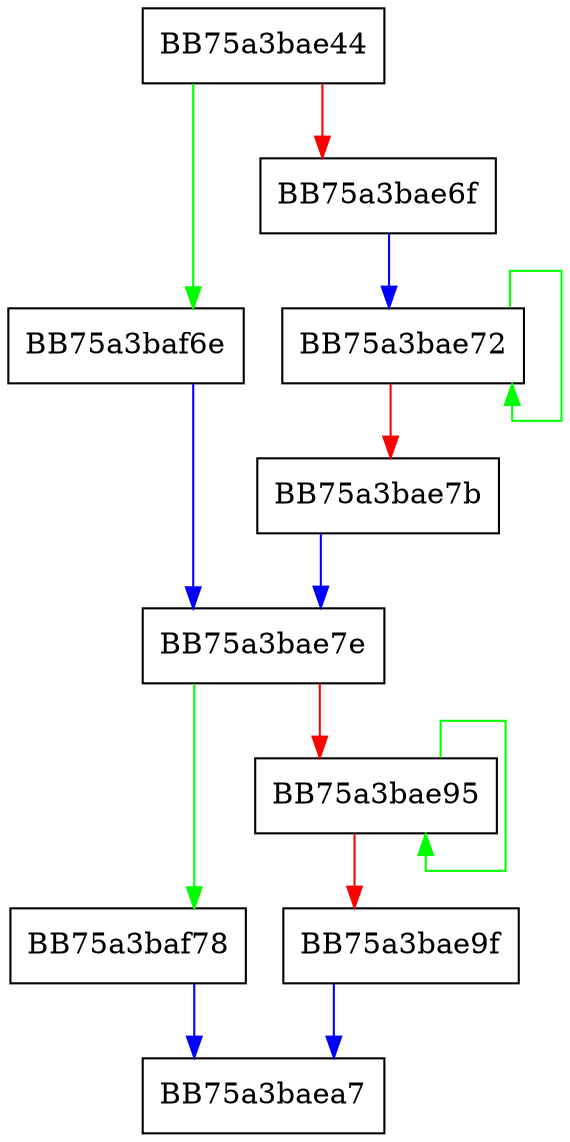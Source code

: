 digraph WPP_SF_SsiiiPii {
  node [shape="box"];
  graph [splines=ortho];
  BB75a3bae44 -> BB75a3baf6e [color="green"];
  BB75a3bae44 -> BB75a3bae6f [color="red"];
  BB75a3bae6f -> BB75a3bae72 [color="blue"];
  BB75a3bae72 -> BB75a3bae72 [color="green"];
  BB75a3bae72 -> BB75a3bae7b [color="red"];
  BB75a3bae7b -> BB75a3bae7e [color="blue"];
  BB75a3bae7e -> BB75a3baf78 [color="green"];
  BB75a3bae7e -> BB75a3bae95 [color="red"];
  BB75a3bae95 -> BB75a3bae95 [color="green"];
  BB75a3bae95 -> BB75a3bae9f [color="red"];
  BB75a3bae9f -> BB75a3baea7 [color="blue"];
  BB75a3baf6e -> BB75a3bae7e [color="blue"];
  BB75a3baf78 -> BB75a3baea7 [color="blue"];
}